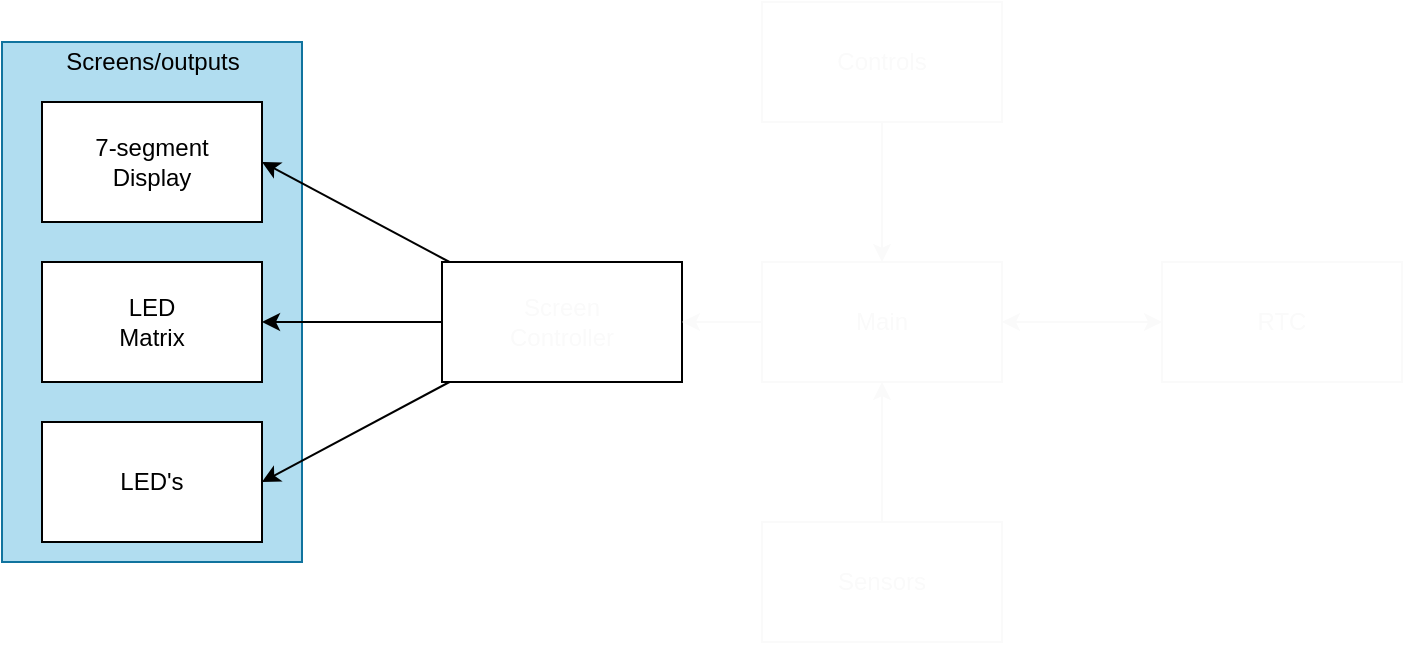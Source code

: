 <mxfile pages="2">
    <diagram id="_jFdEns0Y878xqZbYQA5" name="FileDiagram">
        <mxGraphModel dx="1117" dy="534" grid="1" gridSize="10" guides="1" tooltips="1" connect="1" arrows="1" fold="1" page="1" pageScale="1" pageWidth="850" pageHeight="1100" math="0" shadow="0">
            <root>
                <mxCell id="euuMSJNE7WmhquI7jn4D-0"/>
                <mxCell id="euuMSJNE7WmhquI7jn4D-1" parent="euuMSJNE7WmhquI7jn4D-0"/>
                <mxCell id="euuMSJNE7WmhquI7jn4D-5" value="" style="rounded=0;whiteSpace=wrap;html=1;fillColor=#b1ddf0;strokeColor=#10739e;" vertex="1" parent="euuMSJNE7WmhquI7jn4D-1">
                    <mxGeometry x="100" y="50" width="150" height="260" as="geometry"/>
                </mxCell>
                <mxCell id="euuMSJNE7WmhquI7jn4D-2" value="7-segment&lt;br&gt;Display" style="rounded=0;whiteSpace=wrap;html=1;" vertex="1" parent="euuMSJNE7WmhquI7jn4D-1">
                    <mxGeometry x="120" y="80" width="110" height="60" as="geometry"/>
                </mxCell>
                <mxCell id="euuMSJNE7WmhquI7jn4D-3" value="LED &lt;br&gt;Matrix" style="rounded=0;whiteSpace=wrap;html=1;" vertex="1" parent="euuMSJNE7WmhquI7jn4D-1">
                    <mxGeometry x="120" y="160" width="110" height="60" as="geometry"/>
                </mxCell>
                <mxCell id="euuMSJNE7WmhquI7jn4D-4" value="LED's" style="rounded=0;whiteSpace=wrap;html=1;" vertex="1" parent="euuMSJNE7WmhquI7jn4D-1">
                    <mxGeometry x="120" y="240" width="110" height="60" as="geometry"/>
                </mxCell>
                <mxCell id="euuMSJNE7WmhquI7jn4D-6" value="&lt;font color=&quot;#000000&quot;&gt;Screens/outputs&lt;/font&gt;" style="text;html=1;resizable=0;autosize=1;align=center;verticalAlign=middle;points=[];fillColor=none;strokeColor=none;rounded=0;" vertex="1" parent="euuMSJNE7WmhquI7jn4D-1">
                    <mxGeometry x="125" y="50" width="100" height="20" as="geometry"/>
                </mxCell>
                <mxCell id="euuMSJNE7WmhquI7jn4D-8" style="edgeStyle=none;html=1;entryX=1;entryY=0.5;entryDx=0;entryDy=0;fontColor=#FAFAFA;" edge="1" parent="euuMSJNE7WmhquI7jn4D-1" source="euuMSJNE7WmhquI7jn4D-7" target="euuMSJNE7WmhquI7jn4D-2">
                    <mxGeometry relative="1" as="geometry"/>
                </mxCell>
                <mxCell id="euuMSJNE7WmhquI7jn4D-9" style="edgeStyle=none;html=1;fontColor=#FAFAFA;" edge="1" parent="euuMSJNE7WmhquI7jn4D-1" source="euuMSJNE7WmhquI7jn4D-7" target="euuMSJNE7WmhquI7jn4D-3">
                    <mxGeometry relative="1" as="geometry"/>
                </mxCell>
                <mxCell id="euuMSJNE7WmhquI7jn4D-10" style="edgeStyle=none;html=1;fontColor=#FAFAFA;entryX=1;entryY=0.5;entryDx=0;entryDy=0;" edge="1" parent="euuMSJNE7WmhquI7jn4D-1" source="euuMSJNE7WmhquI7jn4D-7" target="euuMSJNE7WmhquI7jn4D-4">
                    <mxGeometry relative="1" as="geometry"/>
                </mxCell>
                <mxCell id="euuMSJNE7WmhquI7jn4D-7" value="&lt;font color=&quot;#fafafa&quot;&gt;Screen &lt;br&gt;Controller&lt;/font&gt;" style="rounded=0;whiteSpace=wrap;html=1;fontColor=#000000;fillColor=none;" vertex="1" parent="euuMSJNE7WmhquI7jn4D-1">
                    <mxGeometry x="320" y="160" width="120" height="60" as="geometry"/>
                </mxCell>
                <mxCell id="Mq9W3Sbi1TfVtfibdV3a-1" style="edgeStyle=none;html=1;entryX=1;entryY=0.5;entryDx=0;entryDy=0;fontColor=#FAFAFA;strokeColor=#FAFAFA;" edge="1" parent="euuMSJNE7WmhquI7jn4D-1" source="Mq9W3Sbi1TfVtfibdV3a-0" target="euuMSJNE7WmhquI7jn4D-7">
                    <mxGeometry relative="1" as="geometry"/>
                </mxCell>
                <mxCell id="Mq9W3Sbi1TfVtfibdV3a-0" value="&lt;font color=&quot;#fafafa&quot;&gt;Main&lt;/font&gt;" style="rounded=0;whiteSpace=wrap;html=1;fontColor=#000000;strokeColor=#FAFAFA;fillColor=none;" vertex="1" parent="euuMSJNE7WmhquI7jn4D-1">
                    <mxGeometry x="480" y="160" width="120" height="60" as="geometry"/>
                </mxCell>
                <mxCell id="Mq9W3Sbi1TfVtfibdV3a-3" style="edgeStyle=none;html=1;entryX=0.5;entryY=0;entryDx=0;entryDy=0;fontColor=#FAFAFA;strokeColor=#FAFAFA;" edge="1" parent="euuMSJNE7WmhquI7jn4D-1" source="Mq9W3Sbi1TfVtfibdV3a-2" target="Mq9W3Sbi1TfVtfibdV3a-0">
                    <mxGeometry relative="1" as="geometry"/>
                </mxCell>
                <mxCell id="Mq9W3Sbi1TfVtfibdV3a-2" value="&lt;font color=&quot;#fafafa&quot;&gt;Controls&lt;/font&gt;" style="rounded=0;whiteSpace=wrap;html=1;fontColor=#000000;strokeColor=#FAFAFA;fillColor=none;" vertex="1" parent="euuMSJNE7WmhquI7jn4D-1">
                    <mxGeometry x="480" y="30" width="120" height="60" as="geometry"/>
                </mxCell>
                <mxCell id="Mq9W3Sbi1TfVtfibdV3a-6" style="edgeStyle=none;html=1;fontColor=#FAFAFA;strokeColor=#FAFAFA;" edge="1" parent="euuMSJNE7WmhquI7jn4D-1" source="Mq9W3Sbi1TfVtfibdV3a-4" target="Mq9W3Sbi1TfVtfibdV3a-0">
                    <mxGeometry relative="1" as="geometry"/>
                </mxCell>
                <mxCell id="Mq9W3Sbi1TfVtfibdV3a-4" value="&lt;font color=&quot;#fafafa&quot;&gt;Sensors&lt;br&gt;&lt;/font&gt;" style="rounded=0;whiteSpace=wrap;html=1;fontColor=#000000;strokeColor=#FAFAFA;fillColor=none;" vertex="1" parent="euuMSJNE7WmhquI7jn4D-1">
                    <mxGeometry x="480" y="290" width="120" height="60" as="geometry"/>
                </mxCell>
                <mxCell id="Mq9W3Sbi1TfVtfibdV3a-7" style="edgeStyle=none;html=1;fontColor=#FAFAFA;strokeColor=#FAFAFA;startArrow=classic;startFill=1;" edge="1" parent="euuMSJNE7WmhquI7jn4D-1" source="Mq9W3Sbi1TfVtfibdV3a-5" target="Mq9W3Sbi1TfVtfibdV3a-0">
                    <mxGeometry relative="1" as="geometry"/>
                </mxCell>
                <mxCell id="Mq9W3Sbi1TfVtfibdV3a-5" value="&lt;font color=&quot;#fafafa&quot;&gt;RTC&lt;br&gt;&lt;/font&gt;" style="rounded=0;whiteSpace=wrap;html=1;fontColor=#000000;strokeColor=#FAFAFA;fillColor=none;" vertex="1" parent="euuMSJNE7WmhquI7jn4D-1">
                    <mxGeometry x="680" y="160" width="120" height="60" as="geometry"/>
                </mxCell>
            </root>
        </mxGraphModel>
    </diagram>
    <diagram id="UFMg58TEYRR7It8QBHKF" name="Page-1">
        <mxGraphModel dx="1117" dy="534" grid="1" gridSize="10" guides="1" tooltips="1" connect="1" arrows="1" fold="1" page="1" pageScale="1" pageWidth="850" pageHeight="1100" math="0" shadow="0">
            <root>
                <mxCell id="0"/>
                <mxCell id="1" parent="0"/>
                <mxCell id="wUYEnWsGU_GkCMvx4JdE-1" value="" style="ellipse;whiteSpace=wrap;html=1;aspect=fixed;" parent="1" vertex="1">
                    <mxGeometry x="40" y="80" width="240" height="240" as="geometry"/>
                </mxCell>
                <mxCell id="wUYEnWsGU_GkCMvx4JdE-4" value="&lt;font style=&quot;font-size: 36px&quot;&gt;2&lt;/font&gt;" style="rounded=0;whiteSpace=wrap;html=1;fillColor=#d5e8d4;strokeColor=#82b366;" parent="1" vertex="1">
                    <mxGeometry x="60" y="150" width="50" height="60" as="geometry"/>
                </mxCell>
                <mxCell id="wUYEnWsGU_GkCMvx4JdE-7" value="&lt;font style=&quot;font-size: 36px&quot;&gt;1&lt;/font&gt;" style="rounded=0;whiteSpace=wrap;html=1;fillColor=#d5e8d4;strokeColor=#82b366;" parent="1" vertex="1">
                    <mxGeometry x="110" y="150" width="50" height="60" as="geometry"/>
                </mxCell>
                <mxCell id="wUYEnWsGU_GkCMvx4JdE-8" value="&lt;font style=&quot;font-size: 36px&quot;&gt;3&lt;/font&gt;" style="rounded=0;whiteSpace=wrap;html=1;fillColor=#d5e8d4;strokeColor=#82b366;" parent="1" vertex="1">
                    <mxGeometry x="160" y="150" width="50" height="60" as="geometry"/>
                </mxCell>
                <mxCell id="wUYEnWsGU_GkCMvx4JdE-9" value="&lt;font style=&quot;font-size: 36px&quot;&gt;4&lt;/font&gt;" style="rounded=0;whiteSpace=wrap;html=1;fillColor=#d5e8d4;strokeColor=#82b366;" parent="1" vertex="1">
                    <mxGeometry x="210" y="150" width="50" height="60" as="geometry"/>
                </mxCell>
                <mxCell id="MrMdJ49gpNlxOydt49c9-1" value="&lt;font style=&quot;font-size: 18px&quot;&gt;22&lt;/font&gt;" style="rounded=0;whiteSpace=wrap;html=1;fontSize=36;rotation=-90;fillColor=#f8cecc;strokeColor=#b85450;" parent="1" vertex="1">
                    <mxGeometry x="123.75" y="222.5" width="40" height="35" as="geometry"/>
                </mxCell>
                <mxCell id="MrMdJ49gpNlxOydt49c9-2" value="&lt;font style=&quot;font-size: 12px&quot;&gt;MON&lt;/font&gt;" style="rounded=0;whiteSpace=wrap;html=1;fontSize=36;rotation=-90;fillColor=#f8cecc;strokeColor=#b85450;" parent="1" vertex="1">
                    <mxGeometry x="160" y="222.5" width="40" height="35" as="geometry"/>
                </mxCell>
                <mxCell id="nqueBkoND-IIMOM82Kb3-1" value="alarm" style="ellipse;whiteSpace=wrap;html=1;aspect=fixed;fontSize=9;" parent="1" vertex="1">
                    <mxGeometry x="225" y="230" width="20" height="20" as="geometry"/>
                </mxCell>
                <mxCell id="nqueBkoND-IIMOM82Kb3-2" value="temp" style="ellipse;whiteSpace=wrap;html=1;aspect=fixed;fontSize=9;" parent="1" vertex="1">
                    <mxGeometry x="75" y="230" width="20" height="20" as="geometry"/>
                </mxCell>
                <mxCell id="nqueBkoND-IIMOM82Kb3-3" value="cronometer" style="ellipse;whiteSpace=wrap;html=1;aspect=fixed;fontSize=9;" parent="1" vertex="1">
                    <mxGeometry x="210" y="257.5" width="20" height="20" as="geometry"/>
                </mxCell>
                <mxCell id="nqueBkoND-IIMOM82Kb3-4" value="&lt;div&gt;alarm&lt;/div&gt;on/off" style="ellipse;whiteSpace=wrap;html=1;aspect=fixed;fontSize=9;" parent="1" vertex="1">
                    <mxGeometry x="150" y="277.5" width="20" height="20" as="geometry"/>
                </mxCell>
                <mxCell id="nqueBkoND-IIMOM82Kb3-7" value="alt" style="ellipse;whiteSpace=wrap;html=1;aspect=fixed;fontSize=9;" parent="1" vertex="1">
                    <mxGeometry x="90" y="257.5" width="20" height="20" as="geometry"/>
                </mxCell>
                <mxCell id="ul1-OO96f1eJHYDsLRav-1" value="B1" style="rounded=0;whiteSpace=wrap;html=1;fontSize=9;rotation=-30;" parent="1" vertex="1">
                    <mxGeometry x="245" y="110" width="60" height="30" as="geometry"/>
                </mxCell>
                <mxCell id="ul1-OO96f1eJHYDsLRav-2" value="B2" style="rounded=0;whiteSpace=wrap;html=1;fontSize=9;rotation=30;" parent="1" vertex="1">
                    <mxGeometry x="250" y="247.5" width="60" height="30" as="geometry"/>
                </mxCell>
            </root>
        </mxGraphModel>
    </diagram>
    <diagram id="I9rO2sWyAo4rYJvNkQk8" name="Page-2">
        <mxGraphModel dx="1862" dy="890" grid="1" gridSize="10" guides="1" tooltips="1" connect="1" arrows="1" fold="1" page="1" pageScale="1" pageWidth="850" pageHeight="1100" math="0" shadow="0">
            <root>
                <mxCell id="sauyvbuuM_kQLv8pul-b-0"/>
                <mxCell id="sauyvbuuM_kQLv8pul-b-1" parent="sauyvbuuM_kQLv8pul-b-0"/>
                <mxCell id="sauyvbuuM_kQLv8pul-b-2" value="" style="ellipse;whiteSpace=wrap;html=1;aspect=fixed;" parent="sauyvbuuM_kQLv8pul-b-1" vertex="1">
                    <mxGeometry x="85" y="80" width="320" height="320" as="geometry"/>
                </mxCell>
                <mxCell id="sauyvbuuM_kQLv8pul-b-3" value="&lt;font style=&quot;font-size: 48px&quot;&gt;02&lt;/font&gt;" style="rounded=0;whiteSpace=wrap;html=1;" parent="sauyvbuuM_kQLv8pul-b-1" vertex="1">
                    <mxGeometry x="185" y="110" width="120" height="60" as="geometry"/>
                </mxCell>
                <mxCell id="sauyvbuuM_kQLv8pul-b-4" value="&lt;font style=&quot;font-size: 48px&quot;&gt;XX&lt;/font&gt;" style="rounded=0;whiteSpace=wrap;html=1;" parent="sauyvbuuM_kQLv8pul-b-1" vertex="1">
                    <mxGeometry x="185" y="320" width="120" height="60" as="geometry"/>
                </mxCell>
                <mxCell id="sauyvbuuM_kQLv8pul-b-5" value="&lt;font style=&quot;font-size: 48px&quot;&gt;MON&lt;/font&gt;" style="rounded=0;whiteSpace=wrap;html=1;" parent="sauyvbuuM_kQLv8pul-b-1" vertex="1">
                    <mxGeometry x="185" y="250" width="120" height="60" as="geometry"/>
                </mxCell>
                <mxCell id="sauyvbuuM_kQLv8pul-b-6" value="&lt;font style=&quot;font-size: 48px&quot;&gt;15&lt;/font&gt;" style="rounded=0;whiteSpace=wrap;html=1;" parent="sauyvbuuM_kQLv8pul-b-1" vertex="1">
                    <mxGeometry x="185" y="180" width="120" height="60" as="geometry"/>
                </mxCell>
                <mxCell id="sauyvbuuM_kQLv8pul-b-7" value="D" style="text;html=1;strokeColor=none;fillColor=none;align=center;verticalAlign=middle;whiteSpace=wrap;rounded=0;fontSize=48;" parent="sauyvbuuM_kQLv8pul-b-1" vertex="1">
                    <mxGeometry x="95" y="265" width="60" height="30" as="geometry"/>
                </mxCell>
                <mxCell id="sauyvbuuM_kQLv8pul-b-8" value="H" style="text;html=1;strokeColor=none;fillColor=none;align=center;verticalAlign=middle;whiteSpace=wrap;rounded=0;fontSize=48;" parent="sauyvbuuM_kQLv8pul-b-1" vertex="1">
                    <mxGeometry x="95" y="125" width="60" height="30" as="geometry"/>
                </mxCell>
                <mxCell id="sauyvbuuM_kQLv8pul-b-9" value="M" style="text;html=1;strokeColor=none;fillColor=none;align=center;verticalAlign=middle;whiteSpace=wrap;rounded=0;fontSize=48;" parent="sauyvbuuM_kQLv8pul-b-1" vertex="1">
                    <mxGeometry x="95" y="195" width="60" height="30" as="geometry"/>
                </mxCell>
                <mxCell id="sauyvbuuM_kQLv8pul-b-10" value="S" style="text;html=1;strokeColor=none;fillColor=none;align=center;verticalAlign=middle;whiteSpace=wrap;rounded=0;fontSize=48;" parent="sauyvbuuM_kQLv8pul-b-1" vertex="1">
                    <mxGeometry x="100" y="420" width="60" height="30" as="geometry"/>
                </mxCell>
                <mxCell id="sauyvbuuM_kQLv8pul-b-11" value="DN" style="text;html=1;strokeColor=none;fillColor=none;align=center;verticalAlign=middle;whiteSpace=wrap;rounded=0;fontSize=48;" parent="sauyvbuuM_kQLv8pul-b-1" vertex="1">
                    <mxGeometry x="95" y="335" width="60" height="30" as="geometry"/>
                </mxCell>
                <mxCell id="sauyvbuuM_kQLv8pul-b-12" value="" style="ellipse;whiteSpace=wrap;html=1;aspect=fixed;" parent="sauyvbuuM_kQLv8pul-b-1" vertex="1">
                    <mxGeometry x="495" y="75" width="320" height="320" as="geometry"/>
                </mxCell>
                <mxCell id="sauyvbuuM_kQLv8pul-b-13" value="&lt;font style=&quot;font-size: 48px&quot;&gt;02&lt;/font&gt;" style="rounded=0;whiteSpace=wrap;html=1;" parent="sauyvbuuM_kQLv8pul-b-1" vertex="1">
                    <mxGeometry x="595" y="100" width="120" height="60" as="geometry"/>
                </mxCell>
                <mxCell id="sauyvbuuM_kQLv8pul-b-14" value="&lt;font style=&quot;font-size: 48px&quot;&gt;XX&lt;/font&gt;" style="rounded=0;whiteSpace=wrap;html=1;" parent="sauyvbuuM_kQLv8pul-b-1" vertex="1">
                    <mxGeometry x="595" y="310" width="120" height="60" as="geometry"/>
                </mxCell>
                <mxCell id="sauyvbuuM_kQLv8pul-b-15" value="&lt;font style=&quot;font-size: 48px&quot;&gt;14&lt;/font&gt;" style="rounded=0;whiteSpace=wrap;html=1;" parent="sauyvbuuM_kQLv8pul-b-1" vertex="1">
                    <mxGeometry x="595" y="240" width="120" height="60" as="geometry"/>
                </mxCell>
                <mxCell id="sauyvbuuM_kQLv8pul-b-16" value="&lt;font style=&quot;font-size: 48px&quot;&gt;15&lt;/font&gt;" style="rounded=0;whiteSpace=wrap;html=1;" parent="sauyvbuuM_kQLv8pul-b-1" vertex="1">
                    <mxGeometry x="595" y="170" width="120" height="60" as="geometry"/>
                </mxCell>
                <mxCell id="sauyvbuuM_kQLv8pul-b-17" value="D" style="text;html=1;strokeColor=none;fillColor=none;align=center;verticalAlign=middle;whiteSpace=wrap;rounded=0;fontSize=48;" parent="sauyvbuuM_kQLv8pul-b-1" vertex="1">
                    <mxGeometry x="425" y="125" width="60" height="30" as="geometry"/>
                </mxCell>
                <mxCell id="sauyvbuuM_kQLv8pul-b-18" value="H" style="text;html=1;strokeColor=none;fillColor=none;align=center;verticalAlign=middle;whiteSpace=wrap;rounded=0;fontSize=48;" parent="sauyvbuuM_kQLv8pul-b-1" vertex="1">
                    <mxGeometry x="425" y="195" width="60" height="30" as="geometry"/>
                </mxCell>
                <mxCell id="sauyvbuuM_kQLv8pul-b-19" value="M" style="text;html=1;strokeColor=none;fillColor=none;align=center;verticalAlign=middle;whiteSpace=wrap;rounded=0;fontSize=48;" parent="sauyvbuuM_kQLv8pul-b-1" vertex="1">
                    <mxGeometry x="425" y="265" width="60" height="30" as="geometry"/>
                </mxCell>
                <mxCell id="sauyvbuuM_kQLv8pul-b-20" value="S" style="text;html=1;strokeColor=none;fillColor=none;align=center;verticalAlign=middle;whiteSpace=wrap;rounded=0;fontSize=48;" parent="sauyvbuuM_kQLv8pul-b-1" vertex="1">
                    <mxGeometry x="425" y="335" width="60" height="30" as="geometry"/>
                </mxCell>
                <mxCell id="sauyvbuuM_kQLv8pul-b-21" value="" style="ellipse;whiteSpace=wrap;html=1;aspect=fixed;" parent="sauyvbuuM_kQLv8pul-b-1" vertex="1">
                    <mxGeometry x="445" y="420" width="320" height="320" as="geometry"/>
                </mxCell>
                <mxCell id="sauyvbuuM_kQLv8pul-b-22" value="&lt;font style=&quot;font-size: 48px&quot;&gt;02&lt;/font&gt;" style="rounded=0;whiteSpace=wrap;html=1;" parent="sauyvbuuM_kQLv8pul-b-1" vertex="1">
                    <mxGeometry x="545" y="450" width="120" height="60" as="geometry"/>
                </mxCell>
                <mxCell id="sauyvbuuM_kQLv8pul-b-23" value="&lt;font style=&quot;font-size: 48px&quot;&gt;XX&lt;/font&gt;" style="rounded=0;whiteSpace=wrap;html=1;" parent="sauyvbuuM_kQLv8pul-b-1" vertex="1">
                    <mxGeometry x="545" y="660" width="120" height="60" as="geometry"/>
                </mxCell>
                <mxCell id="sauyvbuuM_kQLv8pul-b-24" value="&lt;font style=&quot;font-size: 48px&quot;&gt;14&lt;/font&gt;" style="rounded=0;whiteSpace=wrap;html=1;" parent="sauyvbuuM_kQLv8pul-b-1" vertex="1">
                    <mxGeometry x="545" y="590" width="120" height="60" as="geometry"/>
                </mxCell>
                <mxCell id="sauyvbuuM_kQLv8pul-b-25" value="&lt;font style=&quot;font-size: 48px&quot;&gt;15&lt;/font&gt;" style="rounded=0;whiteSpace=wrap;html=1;" parent="sauyvbuuM_kQLv8pul-b-1" vertex="1">
                    <mxGeometry x="545" y="520" width="120" height="60" as="geometry"/>
                </mxCell>
                <mxCell id="sauyvbuuM_kQLv8pul-b-26" value="D" style="text;html=1;strokeColor=none;fillColor=none;align=center;verticalAlign=middle;whiteSpace=wrap;rounded=0;fontSize=48;" parent="sauyvbuuM_kQLv8pul-b-1" vertex="1">
                    <mxGeometry x="455" y="460" width="60" height="30" as="geometry"/>
                </mxCell>
                <mxCell id="sauyvbuuM_kQLv8pul-b-27" value="H" style="text;html=1;strokeColor=none;fillColor=none;align=center;verticalAlign=middle;whiteSpace=wrap;rounded=0;fontSize=48;" parent="sauyvbuuM_kQLv8pul-b-1" vertex="1">
                    <mxGeometry x="455" y="530" width="60" height="30" as="geometry"/>
                </mxCell>
                <mxCell id="sauyvbuuM_kQLv8pul-b-28" value="M" style="text;html=1;strokeColor=none;fillColor=none;align=center;verticalAlign=middle;whiteSpace=wrap;rounded=0;fontSize=48;" parent="sauyvbuuM_kQLv8pul-b-1" vertex="1">
                    <mxGeometry x="455" y="600" width="60" height="30" as="geometry"/>
                </mxCell>
                <mxCell id="sauyvbuuM_kQLv8pul-b-29" value="S" style="text;html=1;strokeColor=none;fillColor=none;align=center;verticalAlign=middle;whiteSpace=wrap;rounded=0;fontSize=48;" parent="sauyvbuuM_kQLv8pul-b-1" vertex="1">
                    <mxGeometry x="455" y="675" width="60" height="30" as="geometry"/>
                </mxCell>
                <mxCell id="sauyvbuuM_kQLv8pul-b-30" value="alarm" style="ellipse;whiteSpace=wrap;html=1;aspect=fixed;fontSize=9;" parent="sauyvbuuM_kQLv8pul-b-1" vertex="1">
                    <mxGeometry x="555" y="200" width="20" height="20" as="geometry"/>
                </mxCell>
                <mxCell id="sauyvbuuM_kQLv8pul-b-31" value="sensors" style="ellipse;whiteSpace=wrap;html=1;aspect=fixed;fontSize=9;" parent="sauyvbuuM_kQLv8pul-b-1" vertex="1">
                    <mxGeometry x="555" y="230" width="20" height="20" as="geometry"/>
                </mxCell>
                <mxCell id="sauyvbuuM_kQLv8pul-b-32" value="cronometer" style="ellipse;whiteSpace=wrap;html=1;aspect=fixed;fontSize=9;" parent="sauyvbuuM_kQLv8pul-b-1" vertex="1">
                    <mxGeometry x="555" y="260" width="20" height="20" as="geometry"/>
                </mxCell>
                <mxCell id="sauyvbuuM_kQLv8pul-b-33" value="B1" style="rounded=0;whiteSpace=wrap;html=1;fontSize=9;rotation=-30;" parent="sauyvbuuM_kQLv8pul-b-1" vertex="1">
                    <mxGeometry x="765" y="140" width="60" height="30" as="geometry"/>
                </mxCell>
                <mxCell id="sauyvbuuM_kQLv8pul-b-34" value="&lt;div&gt;Rotor&lt;/div&gt;&lt;div&gt;w/ feedback&lt;br&gt;&lt;/div&gt;" style="ellipse;whiteSpace=wrap;html=1;fontSize=9;" parent="sauyvbuuM_kQLv8pul-b-1" vertex="1">
                    <mxGeometry x="775" y="225" width="75" height="20" as="geometry"/>
                </mxCell>
                <mxCell id="sauyvbuuM_kQLv8pul-b-35" value="&lt;div&gt;click/press&lt;/div&gt;" style="text;html=1;align=center;verticalAlign=middle;resizable=0;points=[];autosize=1;strokeColor=none;fillColor=none;fontSize=9;" parent="sauyvbuuM_kQLv8pul-b-1" vertex="1">
                    <mxGeometry x="805" y="130" width="60" height="20" as="geometry"/>
                </mxCell>
                <mxCell id="sauyvbuuM_kQLv8pul-b-36" value="" style="ellipse;whiteSpace=wrap;html=1;aspect=fixed;" parent="sauyvbuuM_kQLv8pul-b-1" vertex="1">
                    <mxGeometry x="905" y="80" width="320" height="320" as="geometry"/>
                </mxCell>
                <mxCell id="sauyvbuuM_kQLv8pul-b-37" value="&lt;font style=&quot;font-size: 48px&quot;&gt;02&lt;/font&gt;" style="rounded=0;whiteSpace=wrap;html=1;" parent="sauyvbuuM_kQLv8pul-b-1" vertex="1">
                    <mxGeometry x="1005" y="105" width="120" height="60" as="geometry"/>
                </mxCell>
                <mxCell id="sauyvbuuM_kQLv8pul-b-38" value="&lt;font style=&quot;font-size: 48px&quot;&gt;XX&lt;/font&gt;" style="rounded=0;whiteSpace=wrap;html=1;" parent="sauyvbuuM_kQLv8pul-b-1" vertex="1">
                    <mxGeometry x="1005" y="315" width="120" height="60" as="geometry"/>
                </mxCell>
                <mxCell id="sauyvbuuM_kQLv8pul-b-39" value="&lt;font style=&quot;font-size: 48px&quot;&gt;14&lt;/font&gt;" style="rounded=0;whiteSpace=wrap;html=1;" parent="sauyvbuuM_kQLv8pul-b-1" vertex="1">
                    <mxGeometry x="1005" y="245" width="120" height="60" as="geometry"/>
                </mxCell>
                <mxCell id="sauyvbuuM_kQLv8pul-b-40" value="&lt;font style=&quot;font-size: 48px&quot;&gt;15&lt;/font&gt;" style="rounded=0;whiteSpace=wrap;html=1;" parent="sauyvbuuM_kQLv8pul-b-1" vertex="1">
                    <mxGeometry x="1005" y="175" width="120" height="60" as="geometry"/>
                </mxCell>
                <mxCell id="sauyvbuuM_kQLv8pul-b-41" value="alarm" style="ellipse;whiteSpace=wrap;html=1;aspect=fixed;fontSize=9;fillColor=#fff2cc;strokeColor=#d6b656;" parent="sauyvbuuM_kQLv8pul-b-1" vertex="1">
                    <mxGeometry x="965" y="200" width="20" height="20" as="geometry"/>
                </mxCell>
                <mxCell id="sauyvbuuM_kQLv8pul-b-42" value="sensors" style="ellipse;whiteSpace=wrap;html=1;aspect=fixed;fontSize=9;" parent="sauyvbuuM_kQLv8pul-b-1" vertex="1">
                    <mxGeometry x="965" y="230" width="20" height="20" as="geometry"/>
                </mxCell>
                <mxCell id="sauyvbuuM_kQLv8pul-b-43" value="cronometer" style="ellipse;whiteSpace=wrap;html=1;aspect=fixed;fontSize=9;" parent="sauyvbuuM_kQLv8pul-b-1" vertex="1">
                    <mxGeometry x="965" y="260" width="20" height="20" as="geometry"/>
                </mxCell>
                <mxCell id="sauyvbuuM_kQLv8pul-b-44" value="B1" style="rounded=0;whiteSpace=wrap;html=1;fontSize=9;rotation=-30;" parent="sauyvbuuM_kQLv8pul-b-1" vertex="1">
                    <mxGeometry x="1175" y="145" width="60" height="30" as="geometry"/>
                </mxCell>
                <mxCell id="sauyvbuuM_kQLv8pul-b-45" value="&lt;div&gt;Rotor&lt;/div&gt;&lt;div&gt;w/ feedback&lt;br&gt;&lt;/div&gt;" style="ellipse;whiteSpace=wrap;html=1;fontSize=9;" parent="sauyvbuuM_kQLv8pul-b-1" vertex="1">
                    <mxGeometry x="1185" y="230" width="75" height="20" as="geometry"/>
                </mxCell>
                <mxCell id="sauyvbuuM_kQLv8pul-b-46" value="&lt;div&gt;click/press&lt;/div&gt;" style="text;html=1;align=center;verticalAlign=middle;resizable=0;points=[];autosize=1;strokeColor=none;fillColor=none;fontSize=9;" parent="sauyvbuuM_kQLv8pul-b-1" vertex="1">
                    <mxGeometry x="1215" y="135" width="60" height="20" as="geometry"/>
                </mxCell>
                <mxCell id="sauyvbuuM_kQLv8pul-b-47" value="&lt;font style=&quot;font-size: 18px&quot;&gt;Alarm UI&lt;/font&gt;" style="text;html=1;strokeColor=none;fillColor=none;align=center;verticalAlign=middle;whiteSpace=wrap;rounded=0;fontSize=9;" parent="sauyvbuuM_kQLv8pul-b-1" vertex="1">
                    <mxGeometry x="985" width="150" height="50" as="geometry"/>
                </mxCell>
                <mxCell id="sauyvbuuM_kQLv8pul-b-48" value="alarm nº" style="text;html=1;strokeColor=none;fillColor=none;align=center;verticalAlign=middle;whiteSpace=wrap;rounded=0;fontSize=18;" parent="sauyvbuuM_kQLv8pul-b-1" vertex="1">
                    <mxGeometry x="1125" y="115" width="60" height="30" as="geometry"/>
                </mxCell>
                <mxCell id="sauyvbuuM_kQLv8pul-b-49" value="H" style="text;html=1;strokeColor=none;fillColor=none;align=center;verticalAlign=middle;whiteSpace=wrap;rounded=0;fontSize=18;" parent="sauyvbuuM_kQLv8pul-b-1" vertex="1">
                    <mxGeometry x="1125" y="190" width="60" height="30" as="geometry"/>
                </mxCell>
                <mxCell id="sauyvbuuM_kQLv8pul-b-50" value="M" style="text;html=1;strokeColor=none;fillColor=none;align=center;verticalAlign=middle;whiteSpace=wrap;rounded=0;fontSize=18;" parent="sauyvbuuM_kQLv8pul-b-1" vertex="1">
                    <mxGeometry x="1125" y="255" width="60" height="30" as="geometry"/>
                </mxCell>
                <mxCell id="sauyvbuuM_kQLv8pul-b-51" value="ON/OFF" style="text;html=1;strokeColor=none;fillColor=none;align=center;verticalAlign=middle;whiteSpace=wrap;rounded=0;fontSize=18;" parent="sauyvbuuM_kQLv8pul-b-1" vertex="1">
                    <mxGeometry x="1125" y="330" width="60" height="30" as="geometry"/>
                </mxCell>
                <mxCell id="sauyvbuuM_kQLv8pul-b-52" value="&lt;div&gt;alarm&lt;/div&gt;on/off" style="ellipse;whiteSpace=wrap;html=1;aspect=fixed;fontSize=9;" parent="sauyvbuuM_kQLv8pul-b-1" vertex="1">
                    <mxGeometry x="555" y="170" width="20" height="20" as="geometry"/>
                </mxCell>
                <mxCell id="sauyvbuuM_kQLv8pul-b-53" value="&lt;div&gt;alarm&lt;/div&gt;on/off" style="ellipse;whiteSpace=wrap;html=1;aspect=fixed;fontSize=9;" parent="sauyvbuuM_kQLv8pul-b-1" vertex="1">
                    <mxGeometry x="965" y="170" width="20" height="20" as="geometry"/>
                </mxCell>
            </root>
        </mxGraphModel>
    </diagram>
</mxfile>
